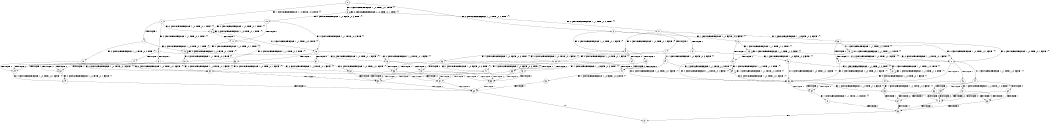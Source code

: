 digraph BCG {
size = "7, 10.5";
center = TRUE;
node [shape = circle];
0 [peripheries = 2];
0 -> 1 [label = "EX !1 !ATOMIC_EXCH_BRANCH (1, +0, FALSE, +0, 3, TRUE) !{}"];
0 -> 2 [label = "EX !2 !ATOMIC_EXCH_BRANCH (1, +1, TRUE, +0, 2, TRUE) !{}"];
0 -> 3 [label = "EX !0 !ATOMIC_EXCH_BRANCH (1, +0, TRUE, +0, 1, TRUE) !{}"];
1 -> 4 [label = "TERMINATE !1"];
1 -> 5 [label = "EX !2 !ATOMIC_EXCH_BRANCH (1, +1, TRUE, +0, 2, TRUE) !{}"];
1 -> 6 [label = "EX !0 !ATOMIC_EXCH_BRANCH (1, +0, TRUE, +0, 1, TRUE) !{}"];
2 -> 7 [label = "TERMINATE !2"];
2 -> 8 [label = "EX !1 !ATOMIC_EXCH_BRANCH (1, +0, FALSE, +0, 3, FALSE) !{}"];
2 -> 9 [label = "EX !0 !ATOMIC_EXCH_BRANCH (1, +0, TRUE, +0, 1, FALSE) !{}"];
3 -> 10 [label = "EX !1 !ATOMIC_EXCH_BRANCH (1, +0, FALSE, +0, 3, TRUE) !{}"];
3 -> 11 [label = "EX !2 !ATOMIC_EXCH_BRANCH (1, +1, TRUE, +0, 2, TRUE) !{}"];
3 -> 3 [label = "EX !0 !ATOMIC_EXCH_BRANCH (1, +0, TRUE, +0, 1, TRUE) !{}"];
4 -> 12 [label = "EX !2 !ATOMIC_EXCH_BRANCH (1, +1, TRUE, +0, 2, TRUE) !{}"];
4 -> 13 [label = "EX !0 !ATOMIC_EXCH_BRANCH (1, +0, TRUE, +0, 1, TRUE) !{}"];
5 -> 14 [label = "TERMINATE !1"];
5 -> 15 [label = "TERMINATE !2"];
5 -> 16 [label = "EX !0 !ATOMIC_EXCH_BRANCH (1, +0, TRUE, +0, 1, FALSE) !{}"];
6 -> 17 [label = "TERMINATE !1"];
6 -> 18 [label = "EX !2 !ATOMIC_EXCH_BRANCH (1, +1, TRUE, +0, 2, TRUE) !{}"];
6 -> 6 [label = "EX !0 !ATOMIC_EXCH_BRANCH (1, +0, TRUE, +0, 1, TRUE) !{}"];
7 -> 19 [label = "EX !1 !ATOMIC_EXCH_BRANCH (1, +0, FALSE, +0, 3, FALSE) !{}"];
7 -> 20 [label = "EX !0 !ATOMIC_EXCH_BRANCH (1, +0, TRUE, +0, 1, FALSE) !{}"];
8 -> 21 [label = "TERMINATE !2"];
8 -> 22 [label = "EX !0 !ATOMIC_EXCH_BRANCH (1, +0, TRUE, +0, 1, FALSE) !{}"];
8 -> 23 [label = "EX !1 !ATOMIC_EXCH_BRANCH (1, +1, TRUE, +1, 2, TRUE) !{}"];
9 -> 24 [label = "TERMINATE !2"];
9 -> 25 [label = "TERMINATE !0"];
9 -> 26 [label = "EX !1 !ATOMIC_EXCH_BRANCH (1, +0, FALSE, +0, 3, TRUE) !{}"];
10 -> 17 [label = "TERMINATE !1"];
10 -> 18 [label = "EX !2 !ATOMIC_EXCH_BRANCH (1, +1, TRUE, +0, 2, TRUE) !{}"];
10 -> 6 [label = "EX !0 !ATOMIC_EXCH_BRANCH (1, +0, TRUE, +0, 1, TRUE) !{}"];
11 -> 27 [label = "TERMINATE !2"];
11 -> 28 [label = "EX !1 !ATOMIC_EXCH_BRANCH (1, +0, FALSE, +0, 3, FALSE) !{}"];
11 -> 9 [label = "EX !0 !ATOMIC_EXCH_BRANCH (1, +0, TRUE, +0, 1, FALSE) !{}"];
12 -> 29 [label = "TERMINATE !2"];
12 -> 30 [label = "EX !0 !ATOMIC_EXCH_BRANCH (1, +0, TRUE, +0, 1, FALSE) !{}"];
13 -> 31 [label = "EX !2 !ATOMIC_EXCH_BRANCH (1, +1, TRUE, +0, 2, TRUE) !{}"];
13 -> 13 [label = "EX !0 !ATOMIC_EXCH_BRANCH (1, +0, TRUE, +0, 1, TRUE) !{}"];
14 -> 29 [label = "TERMINATE !2"];
14 -> 30 [label = "EX !0 !ATOMIC_EXCH_BRANCH (1, +0, TRUE, +0, 1, FALSE) !{}"];
15 -> 29 [label = "TERMINATE !1"];
15 -> 32 [label = "EX !0 !ATOMIC_EXCH_BRANCH (1, +0, TRUE, +0, 1, FALSE) !{}"];
16 -> 33 [label = "TERMINATE !1"];
16 -> 34 [label = "TERMINATE !2"];
16 -> 35 [label = "TERMINATE !0"];
17 -> 13 [label = "EX !0 !ATOMIC_EXCH_BRANCH (1, +0, TRUE, +0, 1, TRUE) !{}"];
17 -> 31 [label = "EX !2 !ATOMIC_EXCH_BRANCH (1, +1, TRUE, +0, 2, TRUE) !{}"];
18 -> 36 [label = "TERMINATE !1"];
18 -> 37 [label = "TERMINATE !2"];
18 -> 16 [label = "EX !0 !ATOMIC_EXCH_BRANCH (1, +0, TRUE, +0, 1, FALSE) !{}"];
19 -> 38 [label = "EX !0 !ATOMIC_EXCH_BRANCH (1, +0, TRUE, +0, 1, FALSE) !{}"];
19 -> 39 [label = "EX !1 !ATOMIC_EXCH_BRANCH (1, +1, TRUE, +1, 2, TRUE) !{}"];
20 -> 40 [label = "TERMINATE !0"];
20 -> 41 [label = "EX !1 !ATOMIC_EXCH_BRANCH (1, +0, FALSE, +0, 3, TRUE) !{}"];
21 -> 39 [label = "EX !1 !ATOMIC_EXCH_BRANCH (1, +1, TRUE, +1, 2, TRUE) !{}"];
21 -> 38 [label = "EX !0 !ATOMIC_EXCH_BRANCH (1, +0, TRUE, +0, 1, FALSE) !{}"];
22 -> 42 [label = "TERMINATE !2"];
22 -> 43 [label = "TERMINATE !0"];
22 -> 44 [label = "EX !1 !ATOMIC_EXCH_BRANCH (1, +1, TRUE, +1, 2, FALSE) !{}"];
23 -> 21 [label = "TERMINATE !2"];
23 -> 22 [label = "EX !0 !ATOMIC_EXCH_BRANCH (1, +0, TRUE, +0, 1, FALSE) !{}"];
23 -> 23 [label = "EX !1 !ATOMIC_EXCH_BRANCH (1, +1, TRUE, +1, 2, TRUE) !{}"];
24 -> 40 [label = "TERMINATE !0"];
24 -> 41 [label = "EX !1 !ATOMIC_EXCH_BRANCH (1, +0, FALSE, +0, 3, TRUE) !{}"];
25 -> 40 [label = "TERMINATE !2"];
25 -> 45 [label = "EX !1 !ATOMIC_EXCH_BRANCH (1, +0, FALSE, +0, 3, TRUE) !{}"];
26 -> 33 [label = "TERMINATE !1"];
26 -> 34 [label = "TERMINATE !2"];
26 -> 35 [label = "TERMINATE !0"];
27 -> 20 [label = "EX !0 !ATOMIC_EXCH_BRANCH (1, +0, TRUE, +0, 1, FALSE) !{}"];
27 -> 46 [label = "EX !1 !ATOMIC_EXCH_BRANCH (1, +0, FALSE, +0, 3, FALSE) !{}"];
28 -> 47 [label = "TERMINATE !2"];
28 -> 48 [label = "EX !1 !ATOMIC_EXCH_BRANCH (1, +1, TRUE, +1, 2, TRUE) !{}"];
28 -> 22 [label = "EX !0 !ATOMIC_EXCH_BRANCH (1, +0, TRUE, +0, 1, FALSE) !{}"];
29 -> 49 [label = "EX !0 !ATOMIC_EXCH_BRANCH (1, +0, TRUE, +0, 1, FALSE) !{}"];
30 -> 50 [label = "TERMINATE !2"];
30 -> 51 [label = "TERMINATE !0"];
31 -> 52 [label = "TERMINATE !2"];
31 -> 30 [label = "EX !0 !ATOMIC_EXCH_BRANCH (1, +0, TRUE, +0, 1, FALSE) !{}"];
32 -> 50 [label = "TERMINATE !1"];
32 -> 53 [label = "TERMINATE !0"];
33 -> 50 [label = "TERMINATE !2"];
33 -> 51 [label = "TERMINATE !0"];
34 -> 50 [label = "TERMINATE !1"];
34 -> 53 [label = "TERMINATE !0"];
35 -> 51 [label = "TERMINATE !1"];
35 -> 53 [label = "TERMINATE !2"];
36 -> 30 [label = "EX !0 !ATOMIC_EXCH_BRANCH (1, +0, TRUE, +0, 1, FALSE) !{}"];
36 -> 52 [label = "TERMINATE !2"];
37 -> 32 [label = "EX !0 !ATOMIC_EXCH_BRANCH (1, +0, TRUE, +0, 1, FALSE) !{}"];
37 -> 52 [label = "TERMINATE !1"];
38 -> 54 [label = "TERMINATE !0"];
38 -> 55 [label = "EX !1 !ATOMIC_EXCH_BRANCH (1, +1, TRUE, +1, 2, FALSE) !{}"];
39 -> 38 [label = "EX !0 !ATOMIC_EXCH_BRANCH (1, +0, TRUE, +0, 1, FALSE) !{}"];
39 -> 39 [label = "EX !1 !ATOMIC_EXCH_BRANCH (1, +1, TRUE, +1, 2, TRUE) !{}"];
40 -> 56 [label = "EX !1 !ATOMIC_EXCH_BRANCH (1, +0, FALSE, +0, 3, TRUE) !{}"];
41 -> 50 [label = "TERMINATE !1"];
41 -> 53 [label = "TERMINATE !0"];
42 -> 55 [label = "EX !1 !ATOMIC_EXCH_BRANCH (1, +1, TRUE, +1, 2, FALSE) !{}"];
42 -> 54 [label = "TERMINATE !0"];
43 -> 57 [label = "EX !1 !ATOMIC_EXCH_BRANCH (1, +1, TRUE, +1, 2, FALSE) !{}"];
43 -> 54 [label = "TERMINATE !2"];
44 -> 58 [label = "TERMINATE !1"];
44 -> 59 [label = "TERMINATE !2"];
44 -> 60 [label = "TERMINATE !0"];
45 -> 51 [label = "TERMINATE !1"];
45 -> 53 [label = "TERMINATE !2"];
46 -> 61 [label = "EX !1 !ATOMIC_EXCH_BRANCH (1, +1, TRUE, +1, 2, TRUE) !{}"];
46 -> 38 [label = "EX !0 !ATOMIC_EXCH_BRANCH (1, +0, TRUE, +0, 1, FALSE) !{}"];
47 -> 61 [label = "EX !1 !ATOMIC_EXCH_BRANCH (1, +1, TRUE, +1, 2, TRUE) !{}"];
47 -> 38 [label = "EX !0 !ATOMIC_EXCH_BRANCH (1, +0, TRUE, +0, 1, FALSE) !{}"];
48 -> 47 [label = "TERMINATE !2"];
48 -> 48 [label = "EX !1 !ATOMIC_EXCH_BRANCH (1, +1, TRUE, +1, 2, TRUE) !{}"];
48 -> 22 [label = "EX !0 !ATOMIC_EXCH_BRANCH (1, +0, TRUE, +0, 1, FALSE) !{}"];
49 -> 62 [label = "TERMINATE !0"];
50 -> 62 [label = "TERMINATE !0"];
51 -> 62 [label = "TERMINATE !2"];
52 -> 49 [label = "EX !0 !ATOMIC_EXCH_BRANCH (1, +0, TRUE, +0, 1, FALSE) !{}"];
53 -> 62 [label = "TERMINATE !1"];
54 -> 63 [label = "EX !1 !ATOMIC_EXCH_BRANCH (1, +1, TRUE, +1, 2, FALSE) !{}"];
55 -> 64 [label = "TERMINATE !1"];
55 -> 65 [label = "TERMINATE !0"];
56 -> 62 [label = "TERMINATE !1"];
57 -> 66 [label = "TERMINATE !1"];
57 -> 65 [label = "TERMINATE !2"];
58 -> 64 [label = "TERMINATE !2"];
58 -> 66 [label = "TERMINATE !0"];
59 -> 64 [label = "TERMINATE !1"];
59 -> 65 [label = "TERMINATE !0"];
60 -> 66 [label = "TERMINATE !1"];
60 -> 65 [label = "TERMINATE !2"];
61 -> 61 [label = "EX !1 !ATOMIC_EXCH_BRANCH (1, +1, TRUE, +1, 2, TRUE) !{}"];
61 -> 38 [label = "EX !0 !ATOMIC_EXCH_BRANCH (1, +0, TRUE, +0, 1, FALSE) !{}"];
62 -> 67 [label = "exit"];
63 -> 68 [label = "TERMINATE !1"];
64 -> 68 [label = "TERMINATE !0"];
65 -> 68 [label = "TERMINATE !1"];
66 -> 68 [label = "TERMINATE !2"];
68 -> 67 [label = "exit"];
}

